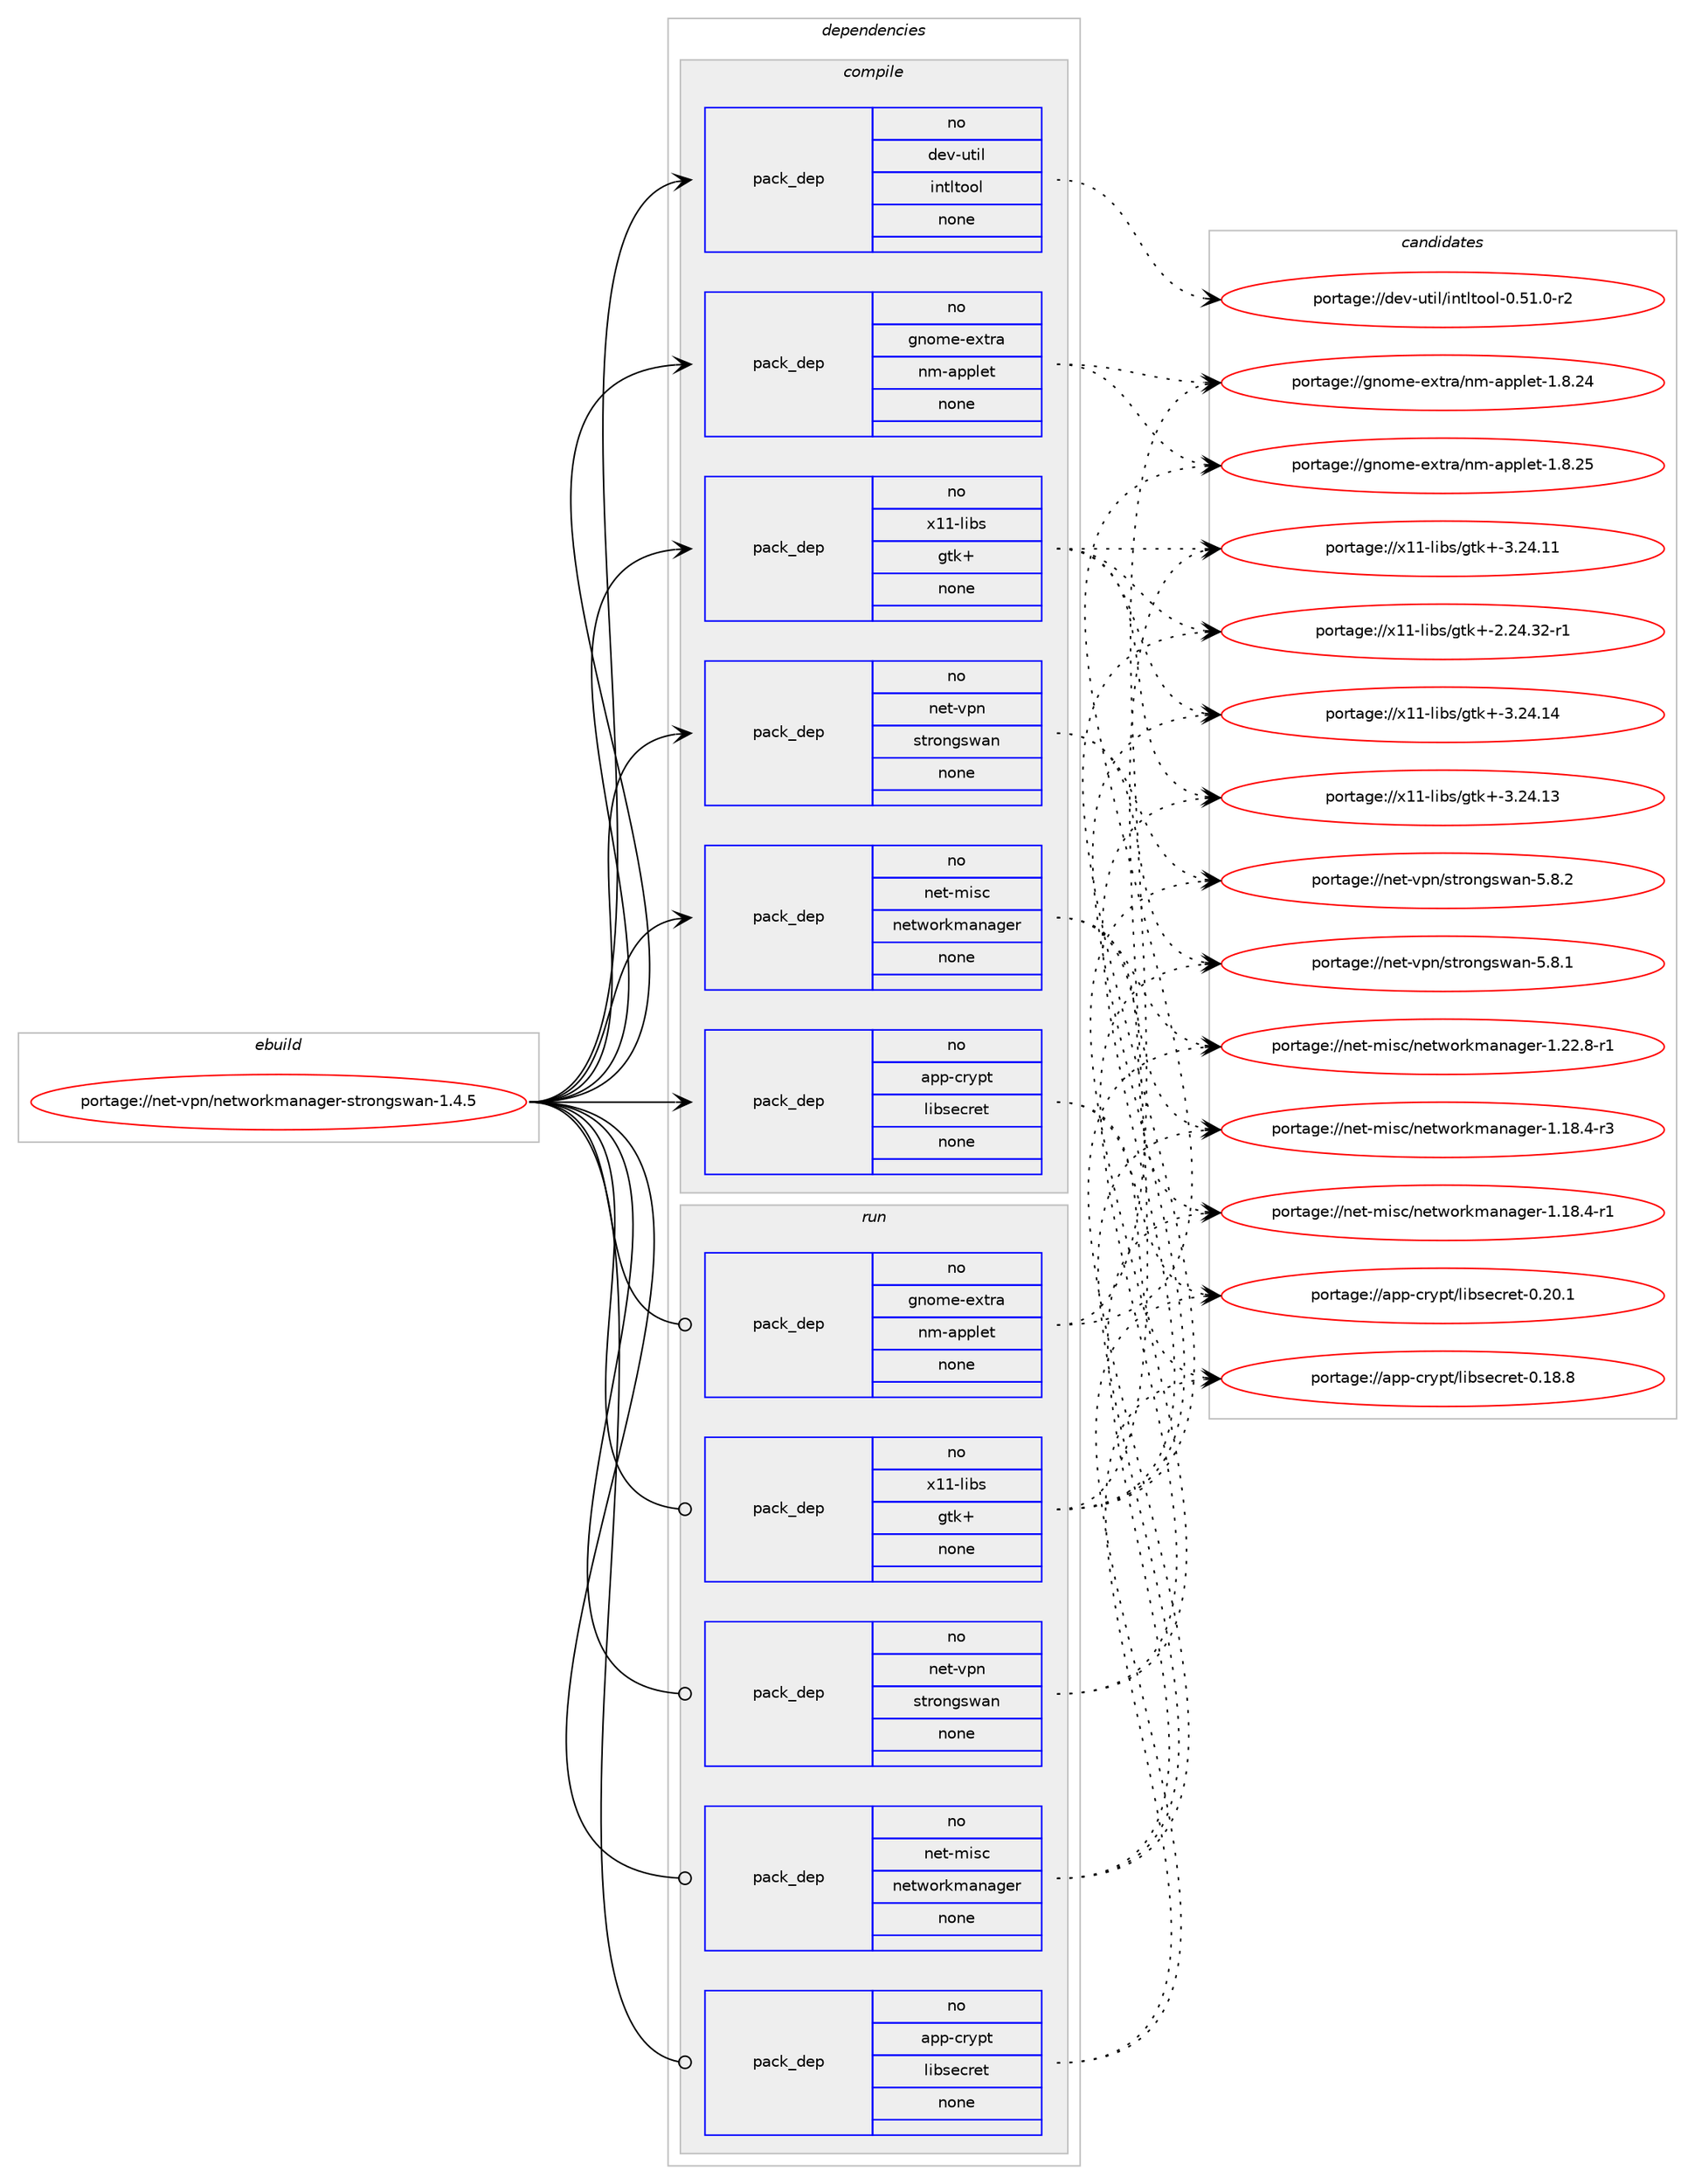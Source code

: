 digraph prolog {

# *************
# Graph options
# *************

newrank=true;
concentrate=true;
compound=true;
graph [rankdir=LR,fontname=Helvetica,fontsize=10,ranksep=1.5];#, ranksep=2.5, nodesep=0.2];
edge  [arrowhead=vee];
node  [fontname=Helvetica,fontsize=10];

# **********
# The ebuild
# **********

subgraph cluster_leftcol {
color=gray;
rank=same;
label=<<i>ebuild</i>>;
id [label="portage://net-vpn/networkmanager-strongswan-1.4.5", color=red, width=4, href="../net-vpn/networkmanager-strongswan-1.4.5.svg"];
}

# ****************
# The dependencies
# ****************

subgraph cluster_midcol {
color=gray;
label=<<i>dependencies</i>>;
subgraph cluster_compile {
fillcolor="#eeeeee";
style=filled;
label=<<i>compile</i>>;
subgraph pack37123 {
dependency46349 [label=<<TABLE BORDER="0" CELLBORDER="1" CELLSPACING="0" CELLPADDING="4" WIDTH="220"><TR><TD ROWSPAN="6" CELLPADDING="30">pack_dep</TD></TR><TR><TD WIDTH="110">no</TD></TR><TR><TD>app-crypt</TD></TR><TR><TD>libsecret</TD></TR><TR><TD>none</TD></TR><TR><TD></TD></TR></TABLE>>, shape=none, color=blue];
}
id:e -> dependency46349:w [weight=20,style="solid",arrowhead="vee"];
subgraph pack37124 {
dependency46350 [label=<<TABLE BORDER="0" CELLBORDER="1" CELLSPACING="0" CELLPADDING="4" WIDTH="220"><TR><TD ROWSPAN="6" CELLPADDING="30">pack_dep</TD></TR><TR><TD WIDTH="110">no</TD></TR><TR><TD>dev-util</TD></TR><TR><TD>intltool</TD></TR><TR><TD>none</TD></TR><TR><TD></TD></TR></TABLE>>, shape=none, color=blue];
}
id:e -> dependency46350:w [weight=20,style="solid",arrowhead="vee"];
subgraph pack37125 {
dependency46351 [label=<<TABLE BORDER="0" CELLBORDER="1" CELLSPACING="0" CELLPADDING="4" WIDTH="220"><TR><TD ROWSPAN="6" CELLPADDING="30">pack_dep</TD></TR><TR><TD WIDTH="110">no</TD></TR><TR><TD>gnome-extra</TD></TR><TR><TD>nm-applet</TD></TR><TR><TD>none</TD></TR><TR><TD></TD></TR></TABLE>>, shape=none, color=blue];
}
id:e -> dependency46351:w [weight=20,style="solid",arrowhead="vee"];
subgraph pack37126 {
dependency46352 [label=<<TABLE BORDER="0" CELLBORDER="1" CELLSPACING="0" CELLPADDING="4" WIDTH="220"><TR><TD ROWSPAN="6" CELLPADDING="30">pack_dep</TD></TR><TR><TD WIDTH="110">no</TD></TR><TR><TD>net-misc</TD></TR><TR><TD>networkmanager</TD></TR><TR><TD>none</TD></TR><TR><TD></TD></TR></TABLE>>, shape=none, color=blue];
}
id:e -> dependency46352:w [weight=20,style="solid",arrowhead="vee"];
subgraph pack37127 {
dependency46353 [label=<<TABLE BORDER="0" CELLBORDER="1" CELLSPACING="0" CELLPADDING="4" WIDTH="220"><TR><TD ROWSPAN="6" CELLPADDING="30">pack_dep</TD></TR><TR><TD WIDTH="110">no</TD></TR><TR><TD>net-vpn</TD></TR><TR><TD>strongswan</TD></TR><TR><TD>none</TD></TR><TR><TD></TD></TR></TABLE>>, shape=none, color=blue];
}
id:e -> dependency46353:w [weight=20,style="solid",arrowhead="vee"];
subgraph pack37128 {
dependency46354 [label=<<TABLE BORDER="0" CELLBORDER="1" CELLSPACING="0" CELLPADDING="4" WIDTH="220"><TR><TD ROWSPAN="6" CELLPADDING="30">pack_dep</TD></TR><TR><TD WIDTH="110">no</TD></TR><TR><TD>x11-libs</TD></TR><TR><TD>gtk+</TD></TR><TR><TD>none</TD></TR><TR><TD></TD></TR></TABLE>>, shape=none, color=blue];
}
id:e -> dependency46354:w [weight=20,style="solid",arrowhead="vee"];
}
subgraph cluster_compileandrun {
fillcolor="#eeeeee";
style=filled;
label=<<i>compile and run</i>>;
}
subgraph cluster_run {
fillcolor="#eeeeee";
style=filled;
label=<<i>run</i>>;
subgraph pack37129 {
dependency46355 [label=<<TABLE BORDER="0" CELLBORDER="1" CELLSPACING="0" CELLPADDING="4" WIDTH="220"><TR><TD ROWSPAN="6" CELLPADDING="30">pack_dep</TD></TR><TR><TD WIDTH="110">no</TD></TR><TR><TD>app-crypt</TD></TR><TR><TD>libsecret</TD></TR><TR><TD>none</TD></TR><TR><TD></TD></TR></TABLE>>, shape=none, color=blue];
}
id:e -> dependency46355:w [weight=20,style="solid",arrowhead="odot"];
subgraph pack37130 {
dependency46356 [label=<<TABLE BORDER="0" CELLBORDER="1" CELLSPACING="0" CELLPADDING="4" WIDTH="220"><TR><TD ROWSPAN="6" CELLPADDING="30">pack_dep</TD></TR><TR><TD WIDTH="110">no</TD></TR><TR><TD>gnome-extra</TD></TR><TR><TD>nm-applet</TD></TR><TR><TD>none</TD></TR><TR><TD></TD></TR></TABLE>>, shape=none, color=blue];
}
id:e -> dependency46356:w [weight=20,style="solid",arrowhead="odot"];
subgraph pack37131 {
dependency46357 [label=<<TABLE BORDER="0" CELLBORDER="1" CELLSPACING="0" CELLPADDING="4" WIDTH="220"><TR><TD ROWSPAN="6" CELLPADDING="30">pack_dep</TD></TR><TR><TD WIDTH="110">no</TD></TR><TR><TD>net-misc</TD></TR><TR><TD>networkmanager</TD></TR><TR><TD>none</TD></TR><TR><TD></TD></TR></TABLE>>, shape=none, color=blue];
}
id:e -> dependency46357:w [weight=20,style="solid",arrowhead="odot"];
subgraph pack37132 {
dependency46358 [label=<<TABLE BORDER="0" CELLBORDER="1" CELLSPACING="0" CELLPADDING="4" WIDTH="220"><TR><TD ROWSPAN="6" CELLPADDING="30">pack_dep</TD></TR><TR><TD WIDTH="110">no</TD></TR><TR><TD>net-vpn</TD></TR><TR><TD>strongswan</TD></TR><TR><TD>none</TD></TR><TR><TD></TD></TR></TABLE>>, shape=none, color=blue];
}
id:e -> dependency46358:w [weight=20,style="solid",arrowhead="odot"];
subgraph pack37133 {
dependency46359 [label=<<TABLE BORDER="0" CELLBORDER="1" CELLSPACING="0" CELLPADDING="4" WIDTH="220"><TR><TD ROWSPAN="6" CELLPADDING="30">pack_dep</TD></TR><TR><TD WIDTH="110">no</TD></TR><TR><TD>x11-libs</TD></TR><TR><TD>gtk+</TD></TR><TR><TD>none</TD></TR><TR><TD></TD></TR></TABLE>>, shape=none, color=blue];
}
id:e -> dependency46359:w [weight=20,style="solid",arrowhead="odot"];
}
}

# **************
# The candidates
# **************

subgraph cluster_choices {
rank=same;
color=gray;
label=<<i>candidates</i>>;

subgraph choice37123 {
color=black;
nodesep=1;
choice97112112459911412111211647108105981151019911410111645484650484649 [label="portage://app-crypt/libsecret-0.20.1", color=red, width=4,href="../app-crypt/libsecret-0.20.1.svg"];
choice97112112459911412111211647108105981151019911410111645484649564656 [label="portage://app-crypt/libsecret-0.18.8", color=red, width=4,href="../app-crypt/libsecret-0.18.8.svg"];
dependency46349:e -> choice97112112459911412111211647108105981151019911410111645484650484649:w [style=dotted,weight="100"];
dependency46349:e -> choice97112112459911412111211647108105981151019911410111645484649564656:w [style=dotted,weight="100"];
}
subgraph choice37124 {
color=black;
nodesep=1;
choice1001011184511711610510847105110116108116111111108454846534946484511450 [label="portage://dev-util/intltool-0.51.0-r2", color=red, width=4,href="../dev-util/intltool-0.51.0-r2.svg"];
dependency46350:e -> choice1001011184511711610510847105110116108116111111108454846534946484511450:w [style=dotted,weight="100"];
}
subgraph choice37125 {
color=black;
nodesep=1;
choice103110111109101451011201161149747110109459711211210810111645494656465053 [label="portage://gnome-extra/nm-applet-1.8.25", color=red, width=4,href="../gnome-extra/nm-applet-1.8.25.svg"];
choice103110111109101451011201161149747110109459711211210810111645494656465052 [label="portage://gnome-extra/nm-applet-1.8.24", color=red, width=4,href="../gnome-extra/nm-applet-1.8.24.svg"];
dependency46351:e -> choice103110111109101451011201161149747110109459711211210810111645494656465053:w [style=dotted,weight="100"];
dependency46351:e -> choice103110111109101451011201161149747110109459711211210810111645494656465052:w [style=dotted,weight="100"];
}
subgraph choice37126 {
color=black;
nodesep=1;
choice1101011164510910511599471101011161191111141071099711097103101114454946505046564511449 [label="portage://net-misc/networkmanager-1.22.8-r1", color=red, width=4,href="../net-misc/networkmanager-1.22.8-r1.svg"];
choice1101011164510910511599471101011161191111141071099711097103101114454946495646524511451 [label="portage://net-misc/networkmanager-1.18.4-r3", color=red, width=4,href="../net-misc/networkmanager-1.18.4-r3.svg"];
choice1101011164510910511599471101011161191111141071099711097103101114454946495646524511449 [label="portage://net-misc/networkmanager-1.18.4-r1", color=red, width=4,href="../net-misc/networkmanager-1.18.4-r1.svg"];
dependency46352:e -> choice1101011164510910511599471101011161191111141071099711097103101114454946505046564511449:w [style=dotted,weight="100"];
dependency46352:e -> choice1101011164510910511599471101011161191111141071099711097103101114454946495646524511451:w [style=dotted,weight="100"];
dependency46352:e -> choice1101011164510910511599471101011161191111141071099711097103101114454946495646524511449:w [style=dotted,weight="100"];
}
subgraph choice37127 {
color=black;
nodesep=1;
choice110101116451181121104711511611411111010311511997110455346564650 [label="portage://net-vpn/strongswan-5.8.2", color=red, width=4,href="../net-vpn/strongswan-5.8.2.svg"];
choice110101116451181121104711511611411111010311511997110455346564649 [label="portage://net-vpn/strongswan-5.8.1", color=red, width=4,href="../net-vpn/strongswan-5.8.1.svg"];
dependency46353:e -> choice110101116451181121104711511611411111010311511997110455346564650:w [style=dotted,weight="100"];
dependency46353:e -> choice110101116451181121104711511611411111010311511997110455346564649:w [style=dotted,weight="100"];
}
subgraph choice37128 {
color=black;
nodesep=1;
choice1204949451081059811547103116107434551465052464952 [label="portage://x11-libs/gtk+-3.24.14", color=red, width=4,href="../x11-libs/gtk+-3.24.14.svg"];
choice1204949451081059811547103116107434551465052464951 [label="portage://x11-libs/gtk+-3.24.13", color=red, width=4,href="../x11-libs/gtk+-3.24.13.svg"];
choice1204949451081059811547103116107434551465052464949 [label="portage://x11-libs/gtk+-3.24.11", color=red, width=4,href="../x11-libs/gtk+-3.24.11.svg"];
choice12049494510810598115471031161074345504650524651504511449 [label="portage://x11-libs/gtk+-2.24.32-r1", color=red, width=4,href="../x11-libs/gtk+-2.24.32-r1.svg"];
dependency46354:e -> choice1204949451081059811547103116107434551465052464952:w [style=dotted,weight="100"];
dependency46354:e -> choice1204949451081059811547103116107434551465052464951:w [style=dotted,weight="100"];
dependency46354:e -> choice1204949451081059811547103116107434551465052464949:w [style=dotted,weight="100"];
dependency46354:e -> choice12049494510810598115471031161074345504650524651504511449:w [style=dotted,weight="100"];
}
subgraph choice37129 {
color=black;
nodesep=1;
choice97112112459911412111211647108105981151019911410111645484650484649 [label="portage://app-crypt/libsecret-0.20.1", color=red, width=4,href="../app-crypt/libsecret-0.20.1.svg"];
choice97112112459911412111211647108105981151019911410111645484649564656 [label="portage://app-crypt/libsecret-0.18.8", color=red, width=4,href="../app-crypt/libsecret-0.18.8.svg"];
dependency46355:e -> choice97112112459911412111211647108105981151019911410111645484650484649:w [style=dotted,weight="100"];
dependency46355:e -> choice97112112459911412111211647108105981151019911410111645484649564656:w [style=dotted,weight="100"];
}
subgraph choice37130 {
color=black;
nodesep=1;
choice103110111109101451011201161149747110109459711211210810111645494656465053 [label="portage://gnome-extra/nm-applet-1.8.25", color=red, width=4,href="../gnome-extra/nm-applet-1.8.25.svg"];
choice103110111109101451011201161149747110109459711211210810111645494656465052 [label="portage://gnome-extra/nm-applet-1.8.24", color=red, width=4,href="../gnome-extra/nm-applet-1.8.24.svg"];
dependency46356:e -> choice103110111109101451011201161149747110109459711211210810111645494656465053:w [style=dotted,weight="100"];
dependency46356:e -> choice103110111109101451011201161149747110109459711211210810111645494656465052:w [style=dotted,weight="100"];
}
subgraph choice37131 {
color=black;
nodesep=1;
choice1101011164510910511599471101011161191111141071099711097103101114454946505046564511449 [label="portage://net-misc/networkmanager-1.22.8-r1", color=red, width=4,href="../net-misc/networkmanager-1.22.8-r1.svg"];
choice1101011164510910511599471101011161191111141071099711097103101114454946495646524511451 [label="portage://net-misc/networkmanager-1.18.4-r3", color=red, width=4,href="../net-misc/networkmanager-1.18.4-r3.svg"];
choice1101011164510910511599471101011161191111141071099711097103101114454946495646524511449 [label="portage://net-misc/networkmanager-1.18.4-r1", color=red, width=4,href="../net-misc/networkmanager-1.18.4-r1.svg"];
dependency46357:e -> choice1101011164510910511599471101011161191111141071099711097103101114454946505046564511449:w [style=dotted,weight="100"];
dependency46357:e -> choice1101011164510910511599471101011161191111141071099711097103101114454946495646524511451:w [style=dotted,weight="100"];
dependency46357:e -> choice1101011164510910511599471101011161191111141071099711097103101114454946495646524511449:w [style=dotted,weight="100"];
}
subgraph choice37132 {
color=black;
nodesep=1;
choice110101116451181121104711511611411111010311511997110455346564650 [label="portage://net-vpn/strongswan-5.8.2", color=red, width=4,href="../net-vpn/strongswan-5.8.2.svg"];
choice110101116451181121104711511611411111010311511997110455346564649 [label="portage://net-vpn/strongswan-5.8.1", color=red, width=4,href="../net-vpn/strongswan-5.8.1.svg"];
dependency46358:e -> choice110101116451181121104711511611411111010311511997110455346564650:w [style=dotted,weight="100"];
dependency46358:e -> choice110101116451181121104711511611411111010311511997110455346564649:w [style=dotted,weight="100"];
}
subgraph choice37133 {
color=black;
nodesep=1;
choice1204949451081059811547103116107434551465052464952 [label="portage://x11-libs/gtk+-3.24.14", color=red, width=4,href="../x11-libs/gtk+-3.24.14.svg"];
choice1204949451081059811547103116107434551465052464951 [label="portage://x11-libs/gtk+-3.24.13", color=red, width=4,href="../x11-libs/gtk+-3.24.13.svg"];
choice1204949451081059811547103116107434551465052464949 [label="portage://x11-libs/gtk+-3.24.11", color=red, width=4,href="../x11-libs/gtk+-3.24.11.svg"];
choice12049494510810598115471031161074345504650524651504511449 [label="portage://x11-libs/gtk+-2.24.32-r1", color=red, width=4,href="../x11-libs/gtk+-2.24.32-r1.svg"];
dependency46359:e -> choice1204949451081059811547103116107434551465052464952:w [style=dotted,weight="100"];
dependency46359:e -> choice1204949451081059811547103116107434551465052464951:w [style=dotted,weight="100"];
dependency46359:e -> choice1204949451081059811547103116107434551465052464949:w [style=dotted,weight="100"];
dependency46359:e -> choice12049494510810598115471031161074345504650524651504511449:w [style=dotted,weight="100"];
}
}

}
